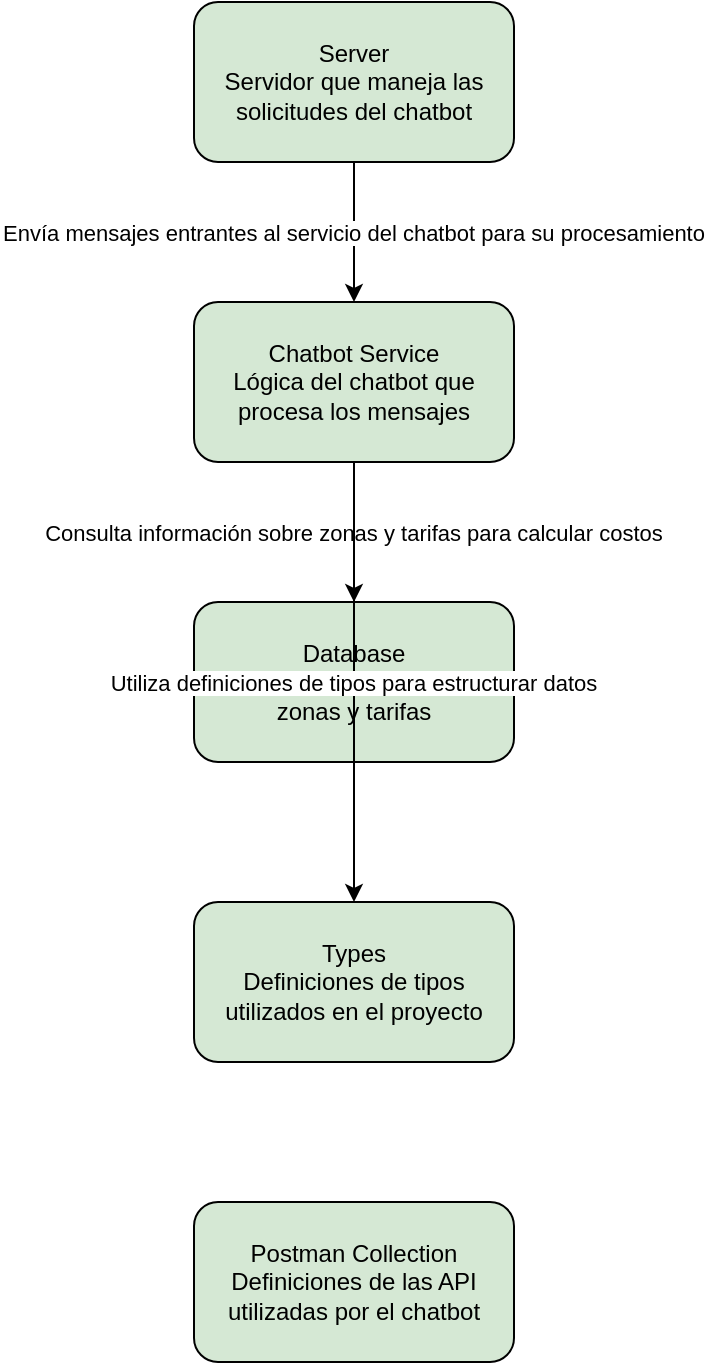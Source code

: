 <?xml version="1.0" encoding="UTF-8"?>
<mxfile>
  <diagram name="Arquitectura" id="0">
    <mxGraphModel dx="877" dy="508" grid="1" gridSize="10" guides="1" tooltips="1" connect="1" arrows="1" fold="1" page="1" pageScale="1" pageWidth="827" pageHeight="1169" math="0" shadow="0">
      <root>
        <mxCell id="0" />
        <mxCell id="1" parent="0" />
        
        <mxCell id="Server" value="Server&#xa;Servidor que maneja las solicitudes del chatbot" style="rounded=1;whiteSpace=wrap;fillColor=#D5E8D4;" vertex="1" parent="1">
          <mxGeometry x="100" y="100" width="160" height="80" as="geometry" />
        </mxCell>
    

        <mxCell id="Chatbot Service" value="Chatbot Service&#xa;Lógica del chatbot que procesa los mensajes" style="rounded=1;whiteSpace=wrap;fillColor=#D5E8D4;" vertex="1" parent="1">
          <mxGeometry x="100" y="250" width="160" height="80" as="geometry" />
        </mxCell>
    

        <mxCell id="Database" value="Database&#xa;Almacena información sobre zonas y tarifas" style="rounded=1;whiteSpace=wrap;fillColor=#D5E8D4;" vertex="1" parent="1">
          <mxGeometry x="100" y="400" width="160" height="80" as="geometry" />
        </mxCell>
    

        <mxCell id="Types" value="Types&#xa;Definiciones de tipos utilizados en el proyecto" style="rounded=1;whiteSpace=wrap;fillColor=#D5E8D4;" vertex="1" parent="1">
          <mxGeometry x="100" y="550" width="160" height="80" as="geometry" />
        </mxCell>
    

        <mxCell id="Postman Collection" value="Postman Collection&#xa;Definiciones de las API utilizadas por el chatbot" style="rounded=1;whiteSpace=wrap;fillColor=#D5E8D4;" vertex="1" parent="1">
          <mxGeometry x="100" y="700" width="160" height="80" as="geometry" />
        </mxCell>
    
        
        <mxCell id="100" value="Envía mensajes entrantes al servicio del chatbot para su procesamiento" style="edgeStyle=elbowEdgeStyle;rounded=1;strokeColor=#000000;" edge="1" parent="1" source="Server" target="Chatbot Service">
          <mxGeometry relative="1" as="geometry" />
        </mxCell>
    

        <mxCell id="101" value="Consulta información sobre zonas y tarifas para calcular costos" style="edgeStyle=elbowEdgeStyle;rounded=1;strokeColor=#000000;" edge="1" parent="1" source="Chatbot Service" target="Database">
          <mxGeometry relative="1" as="geometry" />
        </mxCell>
    

        <mxCell id="102" value="Utiliza definiciones de tipos para estructurar datos" style="edgeStyle=elbowEdgeStyle;rounded=1;strokeColor=#000000;" edge="1" parent="1" source="Chatbot Service" target="Types">
          <mxGeometry relative="1" as="geometry" />
        </mxCell>
    
      </root>
    </mxGraphModel>
  </diagram>
</mxfile>
